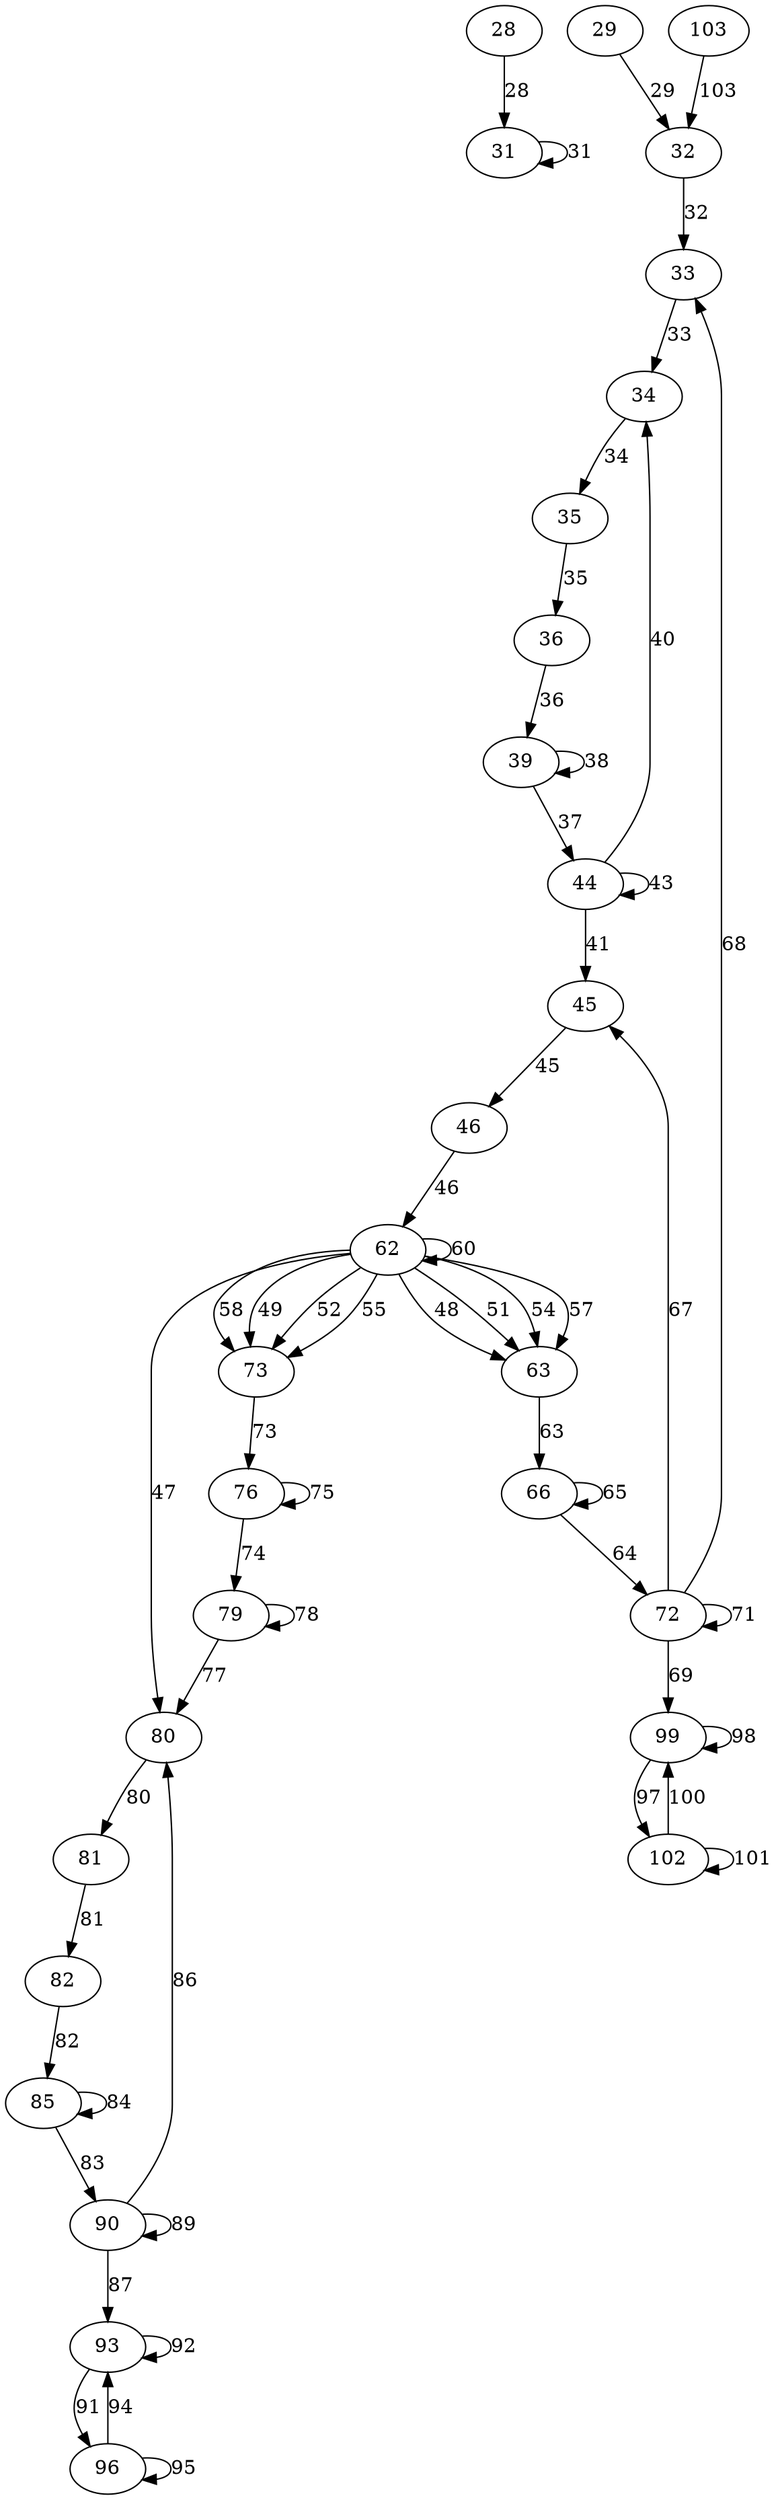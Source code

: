 digraph b12{
31 [label="31"];
28 [label="28"];
32 [label="32"];
29 [label="29"];
103 [label="103"];
33 [label="33"];
72 [label="72"];
34 [label="34"];
44 [label="44"];
35 [label="35"];
36 [label="36"];
39 [label="39"];
45 [label="45"];
46 [label="46"];
62 [label="62"];
63 [label="63"];
66 [label="66"];
73 [label="73"];
76 [label="76"];
79 [label="79"];
80 [label="80"];
90 [label="90"];
81 [label="81"];
82 [label="82"];
85 [label="85"];
93 [label="93"];
96 [label="96"];
99 [label="99"];
102 [label="102"];
28->31 [label="28"];
31->31 [label="31"];
29->32 [label="29"];
103->32 [label="103"];
32->33 [label="32"];
72->33 [label="68"];
33->34 [label="33"];
44->34 [label="40"];
34->35 [label="34"];
35->36 [label="35"];
36->39 [label="36"];
39->39 [label="38"];
39->44 [label="37"];
44->44 [label="43"];
44->45 [label="41"];
72->45 [label="67"];
45->46 [label="45"];
46->62 [label="46"];
62->62 [label="60"];
62->63 [label="48"];
62->63 [label="51"];
62->63 [label="54"];
62->63 [label="57"];
63->66 [label="63"];
66->66 [label="65"];
66->72 [label="64"];
72->72 [label="71"];
62->73 [label="49"];
62->73 [label="52"];
62->73 [label="55"];
62->73 [label="58"];
73->76 [label="73"];
76->76 [label="75"];
76->79 [label="74"];
79->79 [label="78"];
62->80 [label="47"];
79->80 [label="77"];
90->80 [label="86"];
80->81 [label="80"];
81->82 [label="81"];
82->85 [label="82"];
85->85 [label="84"];
85->90 [label="83"];
90->90 [label="89"];
90->93 [label="87"];
93->93 [label="92"];
96->93 [label="94"];
93->96 [label="91"];
96->96 [label="95"];
72->99 [label="69"];
99->99 [label="98"];
102->99 [label="100"];
99->102 [label="97"];
102->102 [label="101"];
}